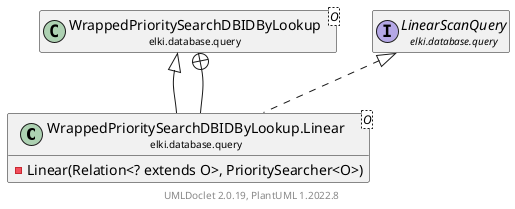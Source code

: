 @startuml
    remove .*\.(Instance|Par|Parameterizer|Factory)$
    set namespaceSeparator none
    hide empty fields
    hide empty methods

    class "<size:14>WrappedPrioritySearchDBIDByLookup.Linear\n<size:10>elki.database.query" as elki.database.query.WrappedPrioritySearchDBIDByLookup.Linear<O> [[WrappedPrioritySearchDBIDByLookup.Linear.html]] {
        -Linear(Relation<? extends O>, PrioritySearcher<O>)
    }

    class "<size:14>WrappedPrioritySearchDBIDByLookup\n<size:10>elki.database.query" as elki.database.query.WrappedPrioritySearchDBIDByLookup<O> [[WrappedPrioritySearchDBIDByLookup.html]]
    interface "<size:14>LinearScanQuery\n<size:10>elki.database.query" as elki.database.query.LinearScanQuery [[LinearScanQuery.html]]
    class "<size:14>WrappedPrioritySearchDBIDByLookup\n<size:10>elki.database.query" as elki.database.query.WrappedPrioritySearchDBIDByLookup<O> [[WrappedPrioritySearchDBIDByLookup.html]]

    elki.database.query.WrappedPrioritySearchDBIDByLookup <|-- elki.database.query.WrappedPrioritySearchDBIDByLookup.Linear
    elki.database.query.LinearScanQuery <|.. elki.database.query.WrappedPrioritySearchDBIDByLookup.Linear
    elki.database.query.WrappedPrioritySearchDBIDByLookup +-- elki.database.query.WrappedPrioritySearchDBIDByLookup.Linear

    center footer UMLDoclet 2.0.19, PlantUML 1.2022.8
@enduml
